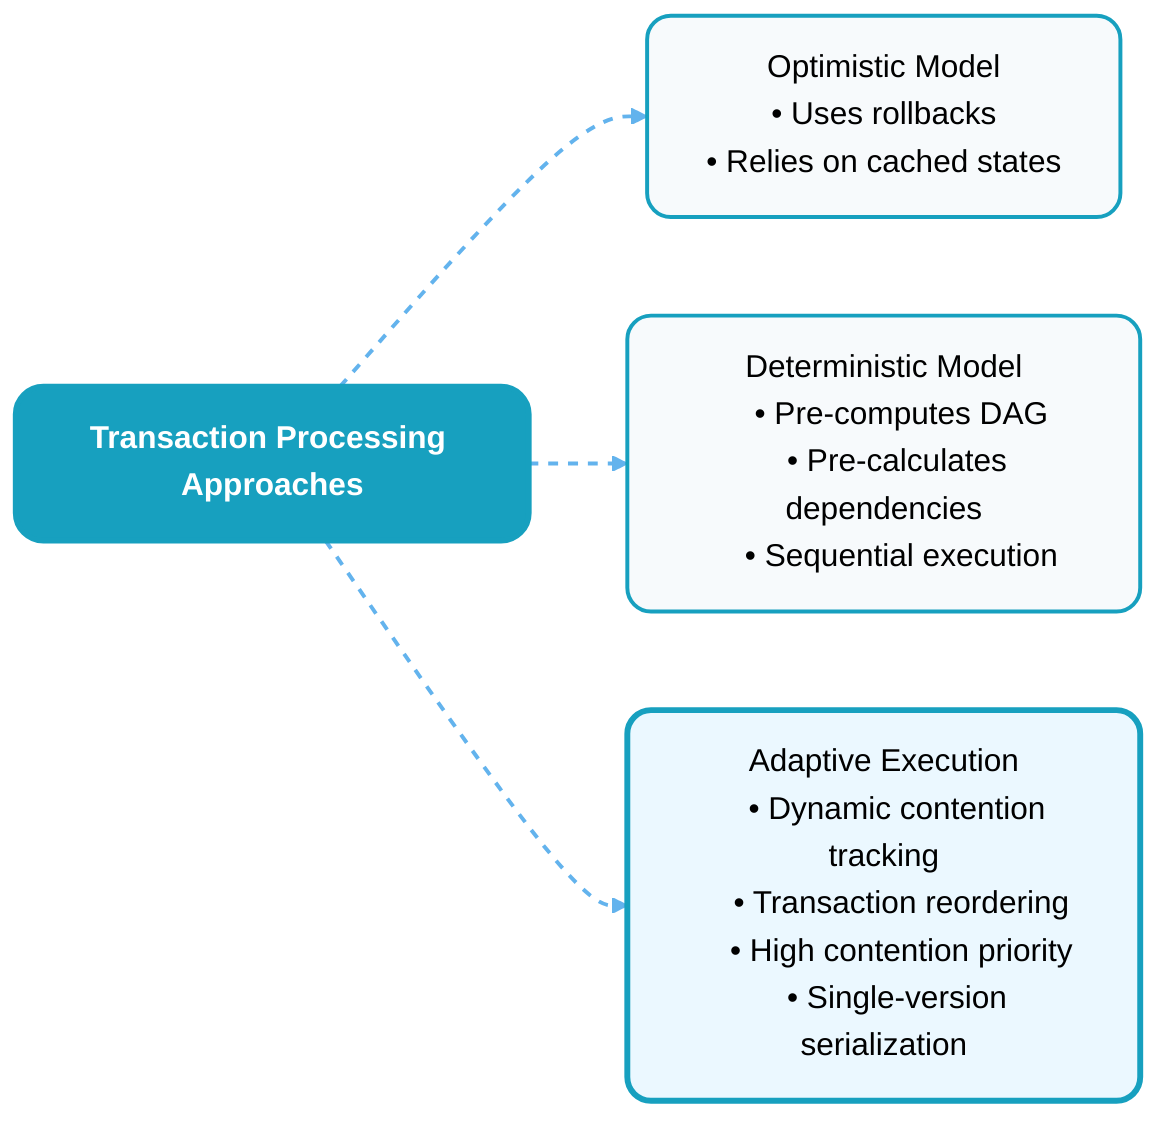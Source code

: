 ---
config:
  theme: base
  themeVariables:
    primaryColor: '#F2BDD6'
    primaryTextColor: '#000000'
    primaryBorderColor: '#F2BDD6'
    lineColor: '#F2BDD6'
    fontSize: '16px'
    secondaryTextColor: '#000000'

    mainBkg: '#F7DBE4'
    secondBkg: '#F7DBE4'
    # --------------- unused ---------------
    background: '#F7DBE4'
---

graph LR
    classDef default fill:#FFFFFF,stroke:#17A0BF,stroke-width:2px,rx:12px,ry:12px
    classDef title fill:#17A0BF,stroke:#17A0BF,stroke-width:3px,rx:14px,ry:14px,color:#FFFFFF,font-weight:bold
    classDef box fill:#F7FAFC,stroke:#17A0BF,stroke-width:2px,rx:12px,ry:12px
    classDef highlight fill:#EBF8FF,stroke:#17A0BF,stroke-width:3px,rx:12px,ry:12px

    TPA["Transaction Processing Approaches"]:::title
    
    TPA --> OM["Optimistic Model
    • Uses rollbacks
    • Relies on cached states"]:::box
    
    TPA --> DM["Deterministic Model
    • Pre-computes DAG
    • Pre-calculates dependencies
    • Sequential execution"]:::box
    
    TPA --> Adaptive["Adaptive Execution
    • Dynamic contention tracking
    • Transaction reordering
    • High contention priority
    • Single-version serialization"]:::highlight

    linkStyle default stroke:#63B3ED,stroke-width:2px,stroke-dasharray: 5 5